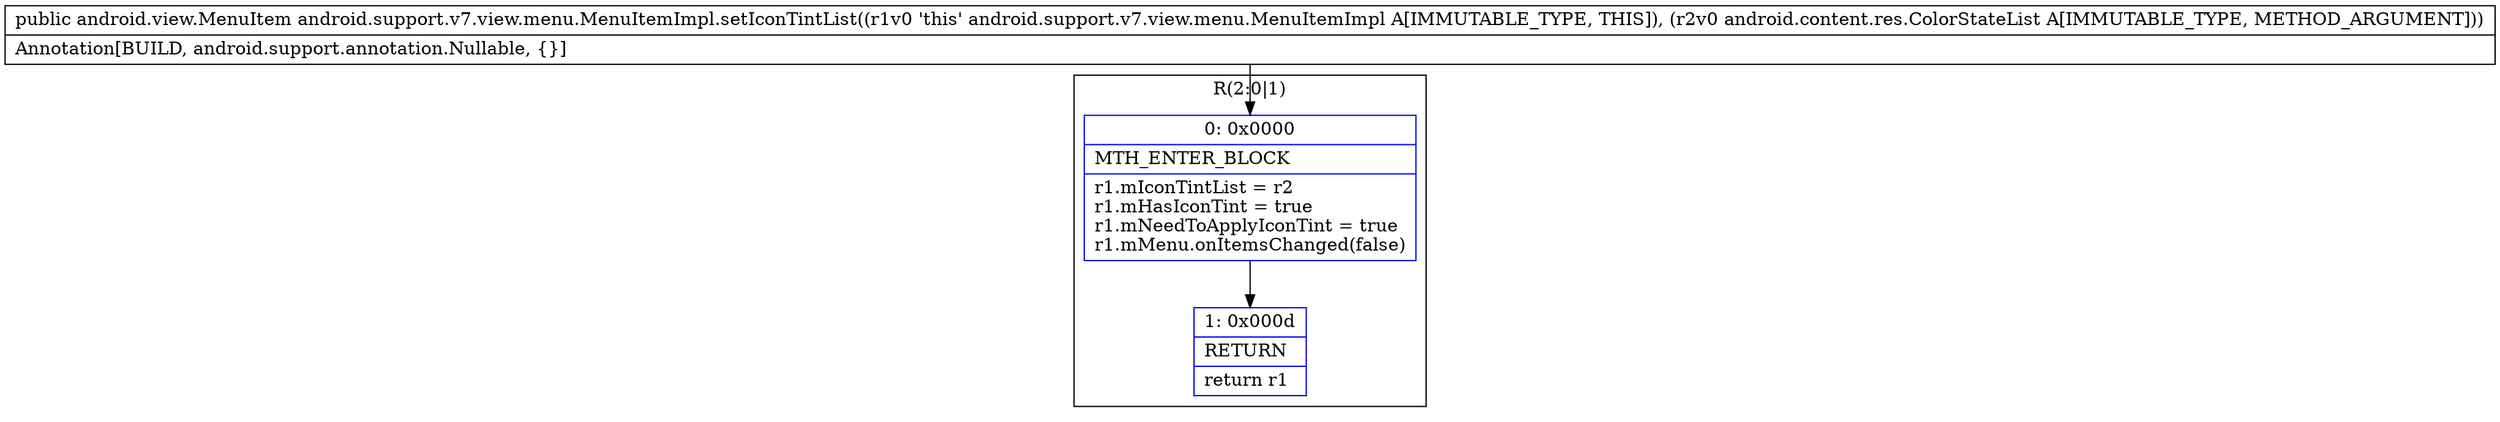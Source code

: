 digraph "CFG forandroid.support.v7.view.menu.MenuItemImpl.setIconTintList(Landroid\/content\/res\/ColorStateList;)Landroid\/view\/MenuItem;" {
subgraph cluster_Region_1881346203 {
label = "R(2:0|1)";
node [shape=record,color=blue];
Node_0 [shape=record,label="{0\:\ 0x0000|MTH_ENTER_BLOCK\l|r1.mIconTintList = r2\lr1.mHasIconTint = true\lr1.mNeedToApplyIconTint = true\lr1.mMenu.onItemsChanged(false)\l}"];
Node_1 [shape=record,label="{1\:\ 0x000d|RETURN\l|return r1\l}"];
}
MethodNode[shape=record,label="{public android.view.MenuItem android.support.v7.view.menu.MenuItemImpl.setIconTintList((r1v0 'this' android.support.v7.view.menu.MenuItemImpl A[IMMUTABLE_TYPE, THIS]), (r2v0 android.content.res.ColorStateList A[IMMUTABLE_TYPE, METHOD_ARGUMENT]))  | Annotation[BUILD, android.support.annotation.Nullable, \{\}]\l}"];
MethodNode -> Node_0;
Node_0 -> Node_1;
}

